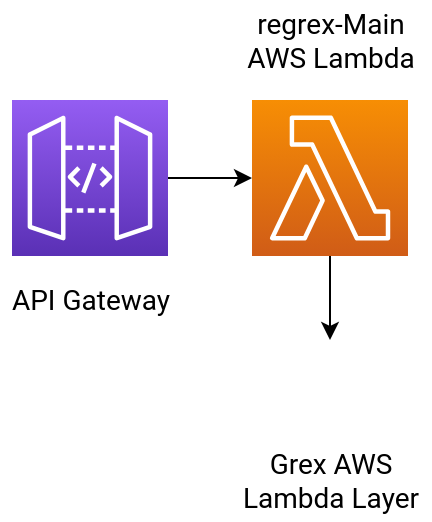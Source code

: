 <mxfile version="20.0.1" type="device"><diagram id="znhPZ4cqL0-FDpCTyaR8" name="Page-1"><mxGraphModel dx="1646" dy="872" grid="1" gridSize="10" guides="1" tooltips="1" connect="1" arrows="1" fold="1" page="1" pageScale="1" pageWidth="827" pageHeight="1169" math="0" shadow="0"><root><mxCell id="0"/><mxCell id="1" parent="0"/><mxCell id="k44ZgOCvcW7CvZPHWXYW-4" value="" style="edgeStyle=orthogonalEdgeStyle;rounded=0;orthogonalLoop=1;jettySize=auto;html=1;" edge="1" parent="1" source="k44ZgOCvcW7CvZPHWXYW-1" target="k44ZgOCvcW7CvZPHWXYW-2"><mxGeometry relative="1" as="geometry"/></mxCell><mxCell id="k44ZgOCvcW7CvZPHWXYW-1" value="" style="sketch=0;points=[[0,0,0],[0.25,0,0],[0.5,0,0],[0.75,0,0],[1,0,0],[0,1,0],[0.25,1,0],[0.5,1,0],[0.75,1,0],[1,1,0],[0,0.25,0],[0,0.5,0],[0,0.75,0],[1,0.25,0],[1,0.5,0],[1,0.75,0]];outlineConnect=0;fontColor=#232F3E;gradientColor=#945DF2;gradientDirection=north;fillColor=#5A30B5;strokeColor=#ffffff;dashed=0;verticalLabelPosition=bottom;verticalAlign=top;align=center;html=1;fontSize=12;fontStyle=0;aspect=fixed;shape=mxgraph.aws4.resourceIcon;resIcon=mxgraph.aws4.api_gateway;" vertex="1" parent="1"><mxGeometry x="160" y="320" width="78" height="78" as="geometry"/></mxCell><mxCell id="k44ZgOCvcW7CvZPHWXYW-5" value="" style="edgeStyle=orthogonalEdgeStyle;rounded=0;orthogonalLoop=1;jettySize=auto;html=1;" edge="1" parent="1" source="k44ZgOCvcW7CvZPHWXYW-2" target="k44ZgOCvcW7CvZPHWXYW-3"><mxGeometry relative="1" as="geometry"/></mxCell><mxCell id="k44ZgOCvcW7CvZPHWXYW-2" value="" style="sketch=0;points=[[0,0,0],[0.25,0,0],[0.5,0,0],[0.75,0,0],[1,0,0],[0,1,0],[0.25,1,0],[0.5,1,0],[0.75,1,0],[1,1,0],[0,0.25,0],[0,0.5,0],[0,0.75,0],[1,0.25,0],[1,0.5,0],[1,0.75,0]];outlineConnect=0;fontColor=#232F3E;gradientColor=#F78E04;gradientDirection=north;fillColor=#D05C17;strokeColor=#ffffff;dashed=0;verticalLabelPosition=bottom;verticalAlign=top;align=center;html=1;fontSize=12;fontStyle=0;aspect=fixed;shape=mxgraph.aws4.resourceIcon;resIcon=mxgraph.aws4.lambda;" vertex="1" parent="1"><mxGeometry x="280" y="320" width="78" height="78" as="geometry"/></mxCell><mxCell id="k44ZgOCvcW7CvZPHWXYW-3" value="" style="shape=image;html=1;verticalAlign=top;verticalLabelPosition=bottom;labelBackgroundColor=#ffffff;imageAspect=0;aspect=fixed;image=https://cdn1.iconfinder.com/data/icons/unicons-line-vol-4/24/layer-group-128.png" vertex="1" parent="1"><mxGeometry x="294" y="440" width="50" height="50" as="geometry"/></mxCell><mxCell id="k44ZgOCvcW7CvZPHWXYW-6" value="API Gateway" style="text;html=1;align=center;verticalAlign=middle;resizable=0;points=[];autosize=1;strokeColor=none;fillColor=none;fontSize=14;fontFamily=Roboto;fontSource=https%3A%2F%2Ffonts.googleapis.com%2Fcss%3Ffamily%3DRoboto;fontStyle=0" vertex="1" parent="1"><mxGeometry x="154" y="410" width="90" height="20" as="geometry"/></mxCell><mxCell id="k44ZgOCvcW7CvZPHWXYW-7" value="&lt;div&gt;Grex AWS &lt;br&gt;&lt;/div&gt;&lt;div&gt;Lambda Layer&lt;/div&gt;" style="text;html=1;align=center;verticalAlign=middle;resizable=0;points=[];autosize=1;strokeColor=none;fillColor=none;fontSize=14;fontFamily=Roboto;" vertex="1" parent="1"><mxGeometry x="269" y="490" width="100" height="40" as="geometry"/></mxCell><mxCell id="k44ZgOCvcW7CvZPHWXYW-8" value="&lt;div&gt;regrex-Main&lt;/div&gt;&lt;div&gt;AWS Lambda&lt;/div&gt;" style="text;html=1;align=center;verticalAlign=middle;resizable=0;points=[];autosize=1;strokeColor=none;fillColor=none;fontSize=14;fontFamily=Roboto;" vertex="1" parent="1"><mxGeometry x="269" y="270" width="100" height="40" as="geometry"/></mxCell></root></mxGraphModel></diagram></mxfile>
